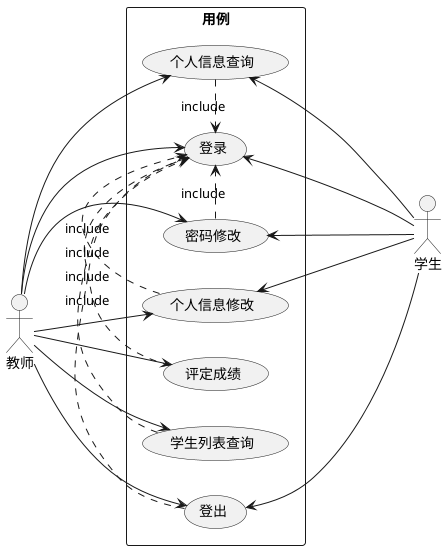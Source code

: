 @startuml
left to right direction
skinparam packageStyle rectangle
:教师: as Teacher
:学生: as Student
rectangle 用例 {

(登出)  <--- Student
(个人信息查询) <--- Student
(登录)<--- Student
(密码修改) <--- Student
(个人信息修改)<--Student


Teacher --> (登出)
Teacher --> (个人信息查询)
Teacher --> (个人信息修改)
Teacher --> (密码修改)
Teacher --> (登录)
Teacher --> (评定成绩)
Teacher --> (学生列表查询)


(个人信息查询)  .> (登录) : include
(密码修改)  .> (登录) : include
(个人信息修改).>(登录) : include
(评定成绩).>(登录):include
(学生列表查询).>(登录):include
(登出).>(登录):include
}
@enduml